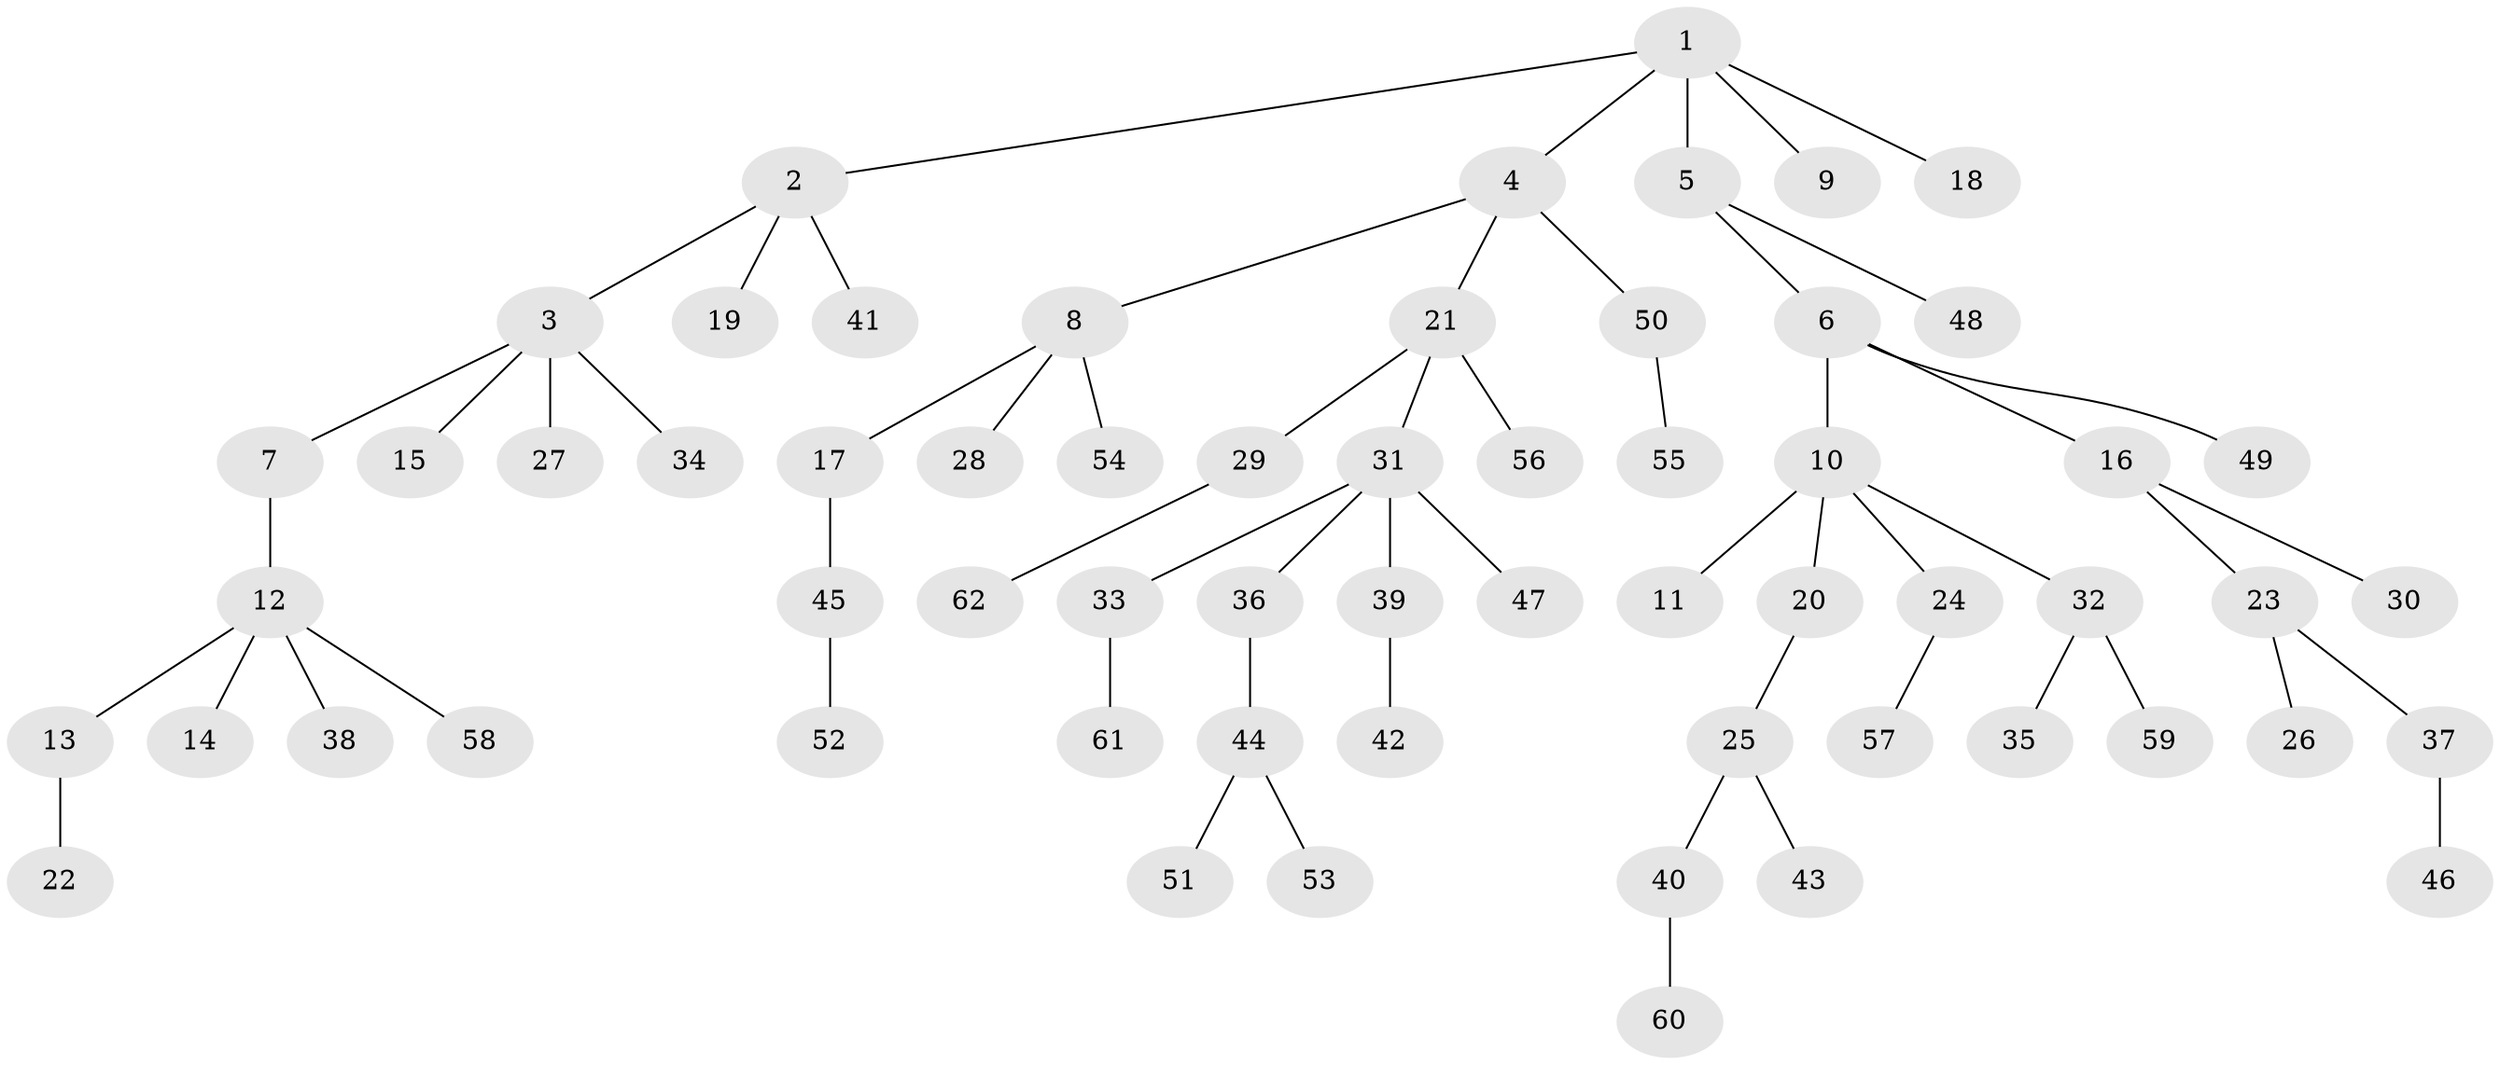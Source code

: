 // Generated by graph-tools (version 1.1) at 2025/36/03/09/25 02:36:31]
// undirected, 62 vertices, 61 edges
graph export_dot {
graph [start="1"]
  node [color=gray90,style=filled];
  1;
  2;
  3;
  4;
  5;
  6;
  7;
  8;
  9;
  10;
  11;
  12;
  13;
  14;
  15;
  16;
  17;
  18;
  19;
  20;
  21;
  22;
  23;
  24;
  25;
  26;
  27;
  28;
  29;
  30;
  31;
  32;
  33;
  34;
  35;
  36;
  37;
  38;
  39;
  40;
  41;
  42;
  43;
  44;
  45;
  46;
  47;
  48;
  49;
  50;
  51;
  52;
  53;
  54;
  55;
  56;
  57;
  58;
  59;
  60;
  61;
  62;
  1 -- 2;
  1 -- 4;
  1 -- 5;
  1 -- 9;
  1 -- 18;
  2 -- 3;
  2 -- 19;
  2 -- 41;
  3 -- 7;
  3 -- 15;
  3 -- 27;
  3 -- 34;
  4 -- 8;
  4 -- 21;
  4 -- 50;
  5 -- 6;
  5 -- 48;
  6 -- 10;
  6 -- 16;
  6 -- 49;
  7 -- 12;
  8 -- 17;
  8 -- 28;
  8 -- 54;
  10 -- 11;
  10 -- 20;
  10 -- 24;
  10 -- 32;
  12 -- 13;
  12 -- 14;
  12 -- 38;
  12 -- 58;
  13 -- 22;
  16 -- 23;
  16 -- 30;
  17 -- 45;
  20 -- 25;
  21 -- 29;
  21 -- 31;
  21 -- 56;
  23 -- 26;
  23 -- 37;
  24 -- 57;
  25 -- 40;
  25 -- 43;
  29 -- 62;
  31 -- 33;
  31 -- 36;
  31 -- 39;
  31 -- 47;
  32 -- 35;
  32 -- 59;
  33 -- 61;
  36 -- 44;
  37 -- 46;
  39 -- 42;
  40 -- 60;
  44 -- 51;
  44 -- 53;
  45 -- 52;
  50 -- 55;
}
